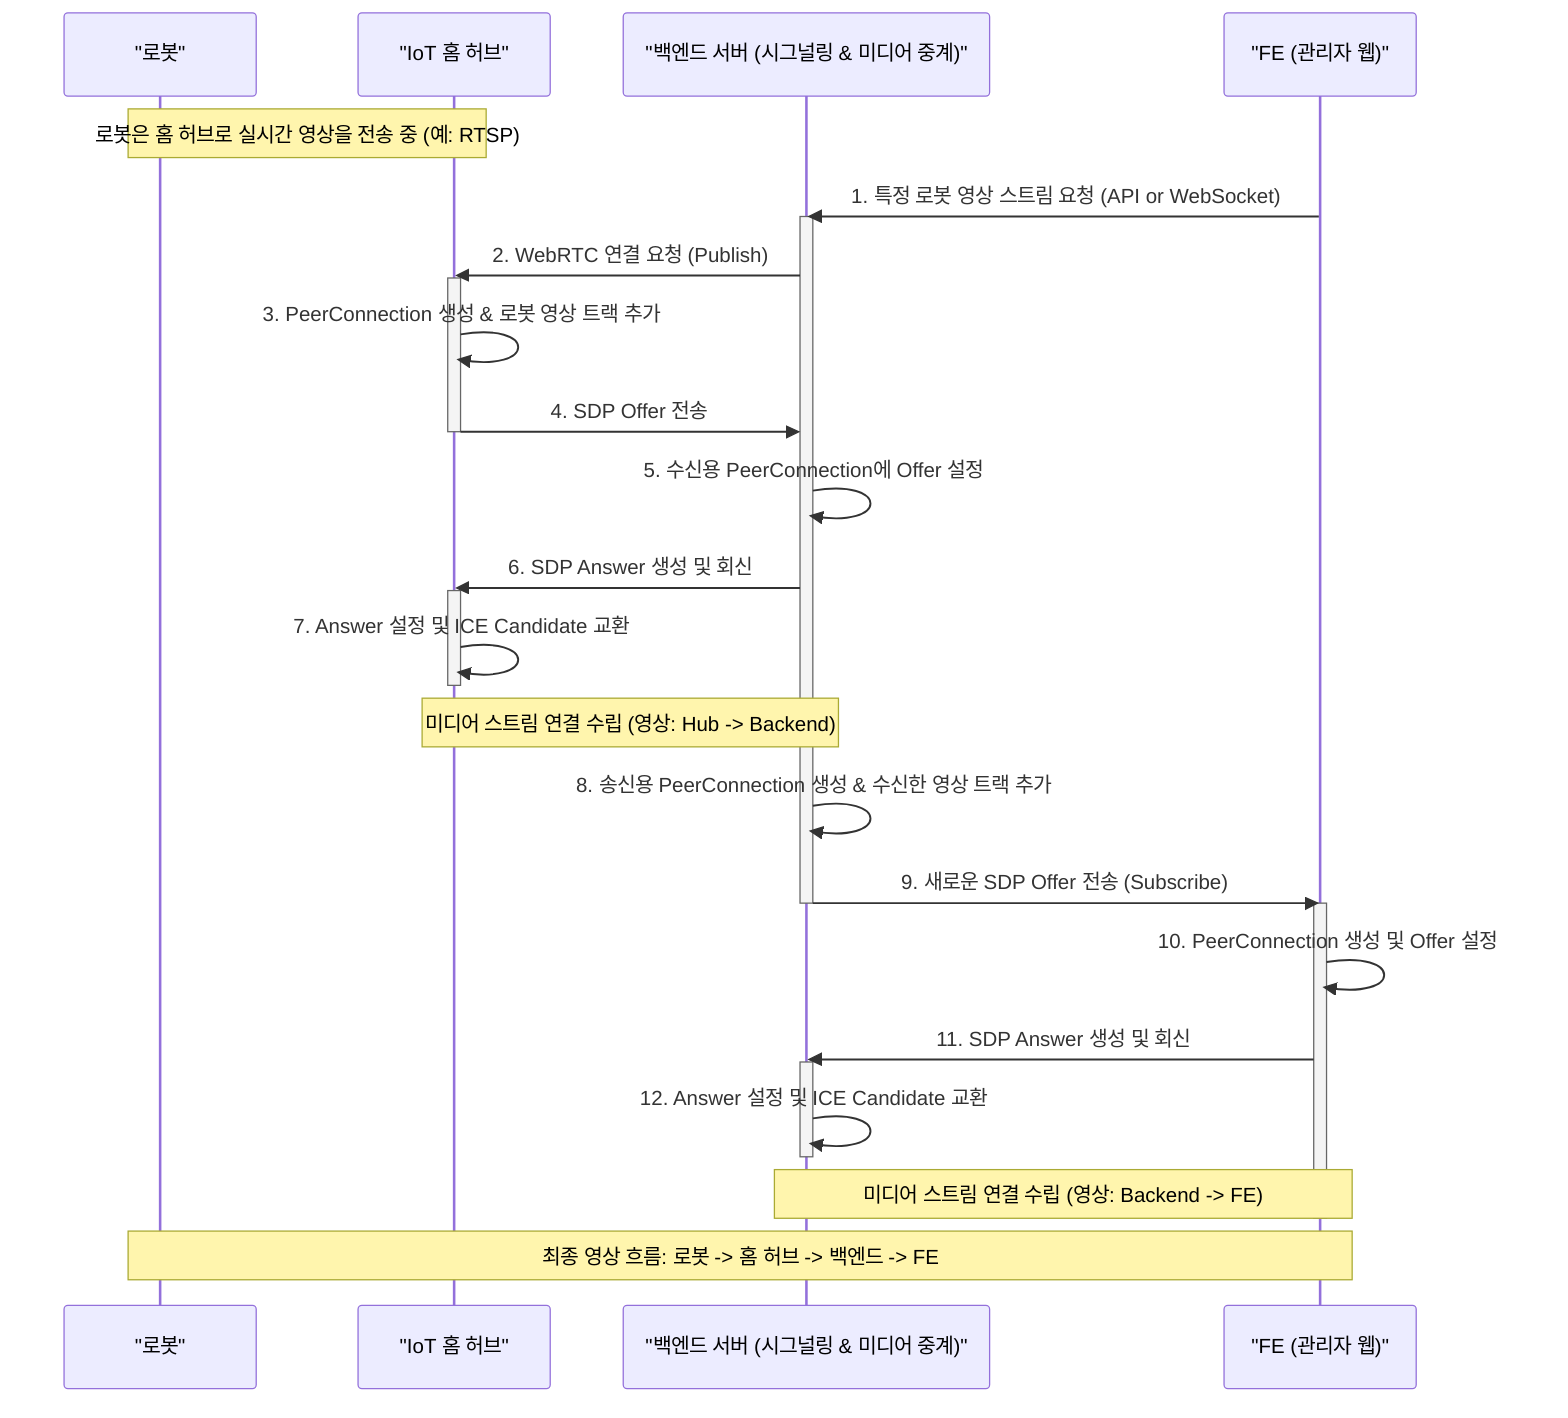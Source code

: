 sequenceDiagram
    participant Robot as "로봇"
    participant HomeHub as "IoT 홈 허브"
    participant Backend as "백엔드 서버 (시그널링 & 미디어 중계)"
    participant FE as "FE (관리자 웹)"

    Note over Robot, HomeHub: 로봇은 홈 허브로 실시간 영상을 전송 중 (예: RTSP)

    %% 1. FE에서 영상 요청 시작
    FE->>Backend: 1. 특정 로봇 영상 스트림 요청 (API or WebSocket)
    activate Backend

    %% 2. 백엔드와 홈 허브 간의 WebRTC 연결 (Backend가 영상 수신)
    Backend->>HomeHub: 2. WebRTC 연결 요청 (Publish)
    activate HomeHub
    HomeHub->>HomeHub: 3. PeerConnection 생성 & 로봇 영상 트랙 추가
    HomeHub->>Backend: 4. SDP Offer 전송
    deactivate HomeHub
    
    Backend->>Backend: 5. 수신용 PeerConnection에 Offer 설정
    Backend->>HomeHub: 6. SDP Answer 생성 및 회신
    activate HomeHub
    HomeHub->>HomeHub: 7. Answer 설정 및 ICE Candidate 교환
    deactivate HomeHub
    
    Note over HomeHub, Backend: 미디어 스트림 연결 수립 (영상: Hub -> Backend)

    %% 3. 백엔드와 FE 간의 WebRTC 연결 (Backend가 영상 송신)
    Backend->>Backend: 8. 송신용 PeerConnection 생성 & 수신한 영상 트랙 추가
    Backend->>FE: 9. 새로운 SDP Offer 전송 (Subscribe)
    deactivate Backend
    
    activate FE
    FE->>FE: 10. PeerConnection 생성 및 Offer 설정
    FE->>Backend: 11. SDP Answer 생성 및 회신
    activate Backend
    Backend->>Backend: 12. Answer 설정 및 ICE Candidate 교환
    deactivate Backend
    
    Note over Backend, FE: 미디어 스트림 연결 수립 (영상: Backend -> FE)
    deactivate FE

    Note over Robot, FE: 최종 영상 흐름: 로봇 -> 홈 허브 -> 백엔드 -> FE